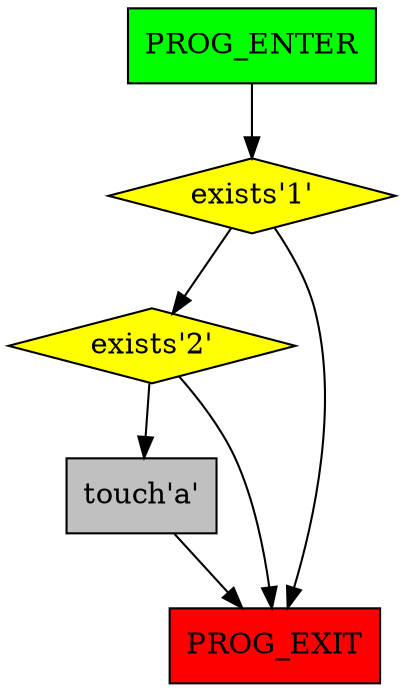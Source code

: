 digraph G {
    40[label="PROG_ENTER",shape=mbox,fillcolor=green,style=filled];
    41[label="exists'1'",shape=diamond,fillcolor=yellow,style=filled];
    42[label="exists'2'",shape=diamond,fillcolor=yellow,style=filled];
    43[label="touch'a'",shape=box,fillcolor=gray,style=filled];
    44[label="PROG_EXIT",shape=mbox,fillcolor=red,style=filled];

    40 -> 41;
    41 -> 42;
    41 -> 44;
    42 -> 43;
    42 -> 44;
    43 -> 44;
}
